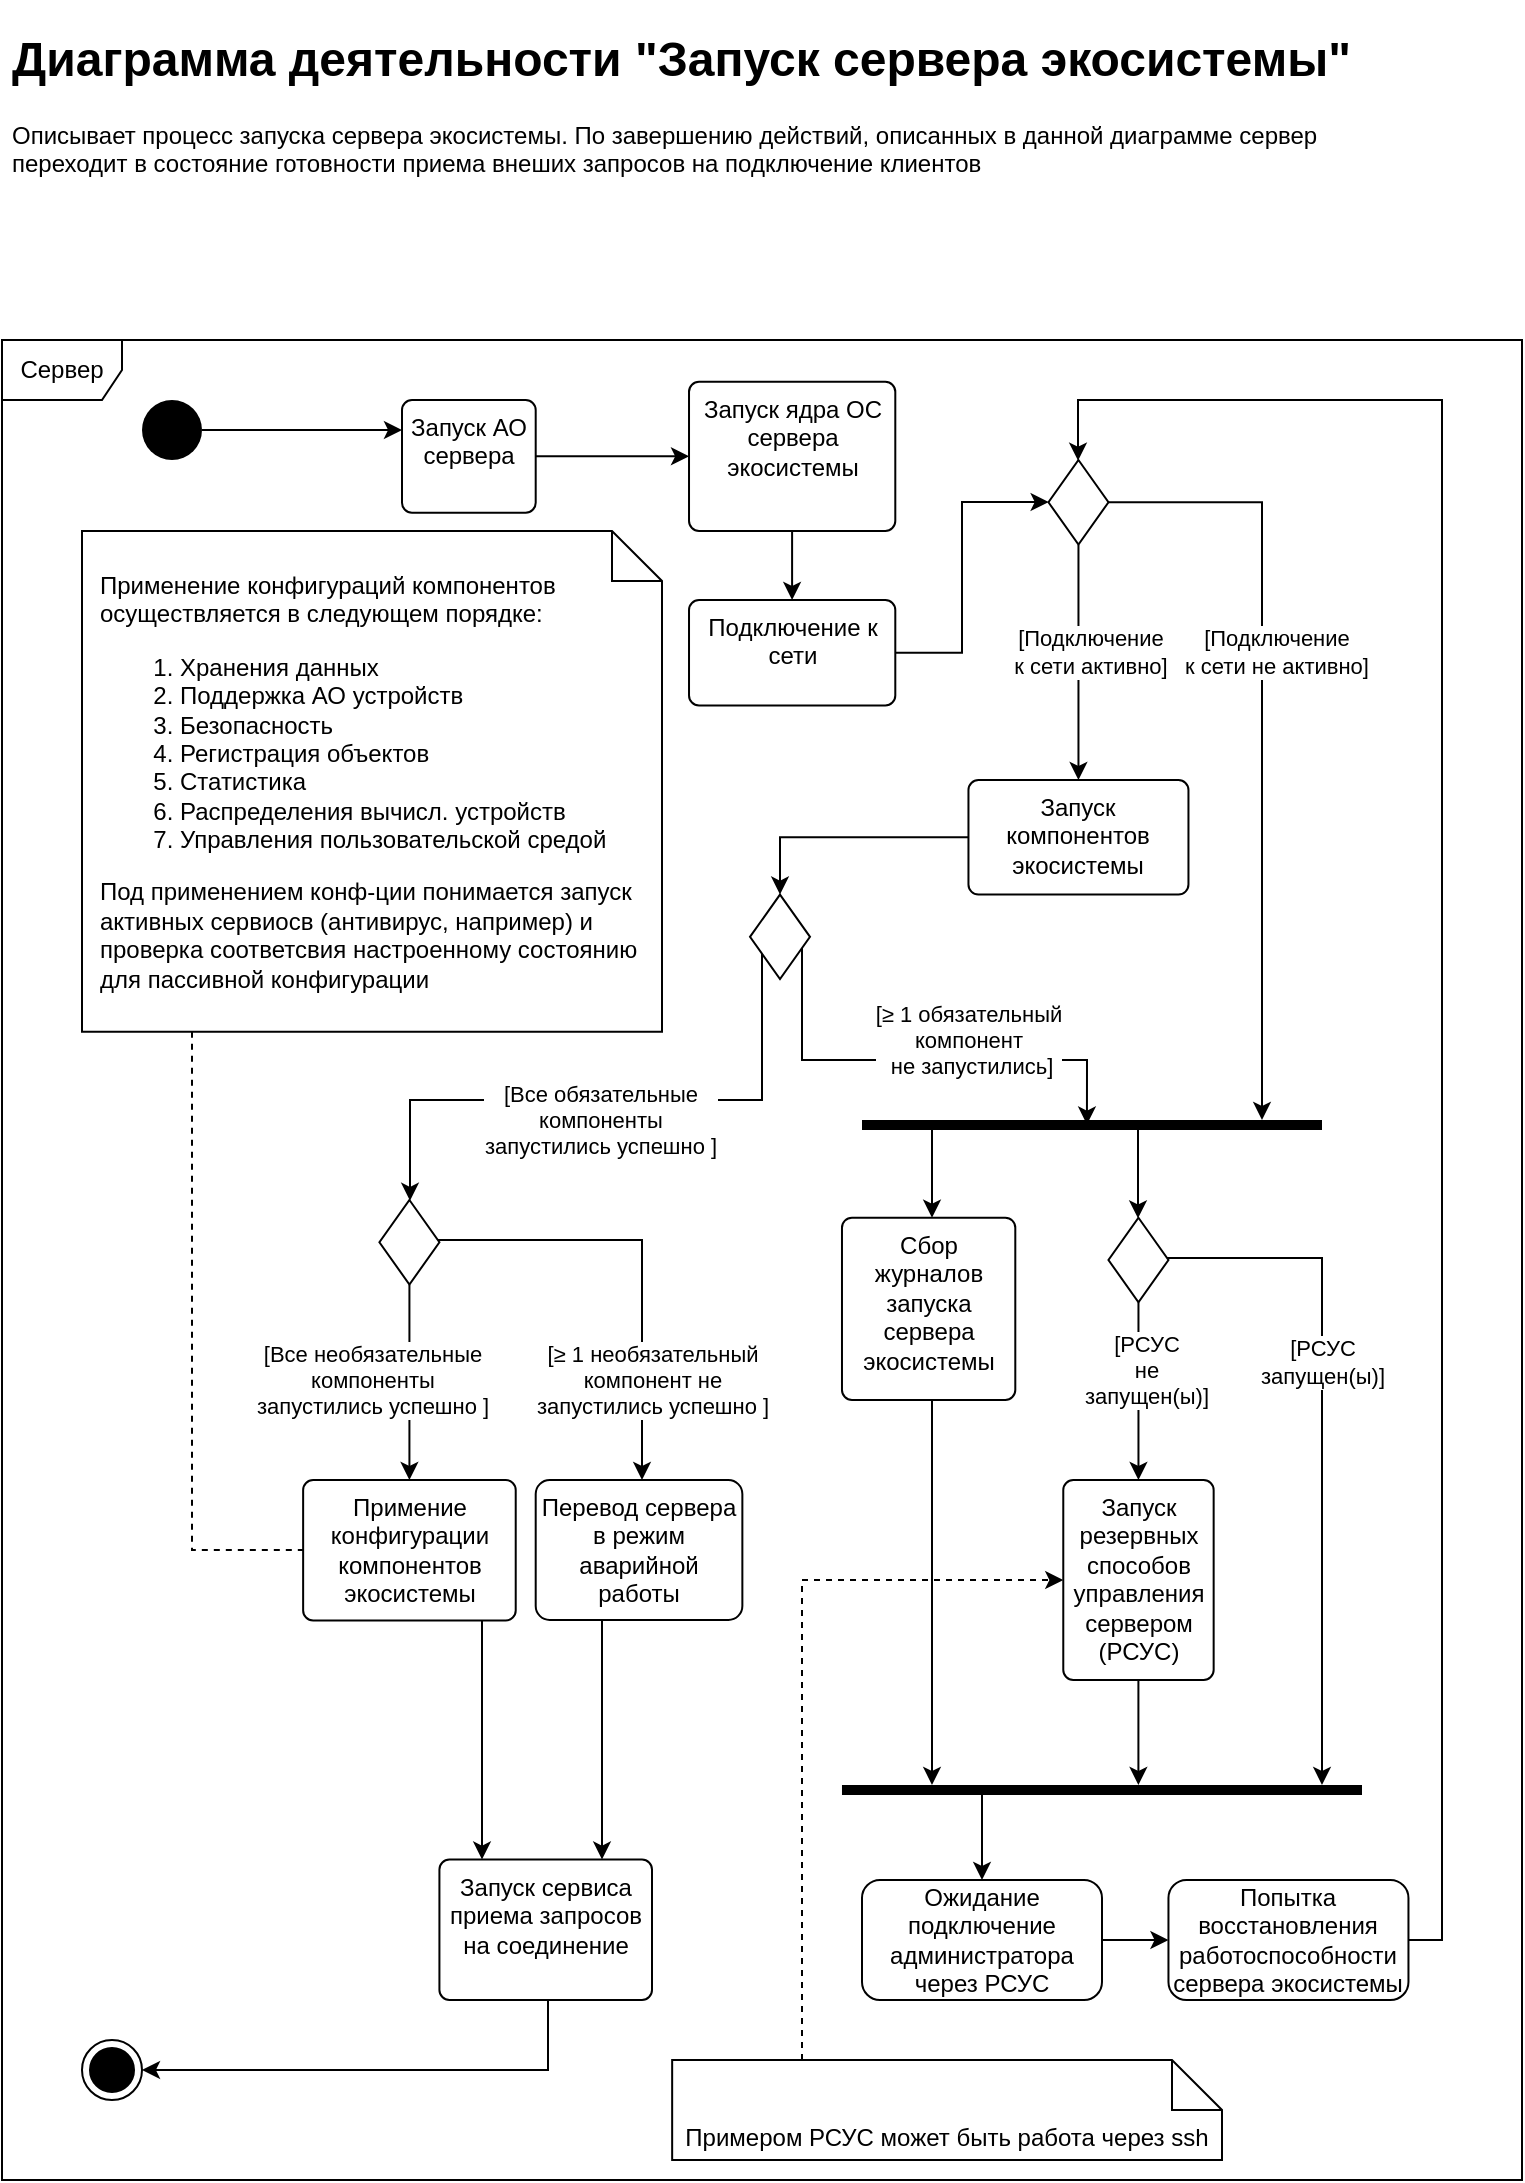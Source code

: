 <mxfile>
    <diagram id="463sbE6QSRMsaVXqrVnA" name="Diagram">
        <mxGraphModel dx="771" dy="226" grid="1" gridSize="10" guides="1" tooltips="1" connect="1" arrows="1" fold="1" page="1" pageScale="1" pageWidth="827" pageHeight="1169" math="0" shadow="0">
            <root>
                <mxCell id="0"/>
                <mxCell id="1" parent="0"/>
                <mxCell id="rrXLT1pJ-hLWZYPC4P-o-2" value="Сервер" style="shape=umlFrame;whiteSpace=wrap;html=1;strokeColor=default;" parent="1" vertex="1">
                    <mxGeometry x="40" y="200" width="760" height="920" as="geometry"/>
                </mxCell>
                <mxCell id="rrXLT1pJ-hLWZYPC4P-o-46" value="" style="ellipse;html=1;shape=endState;fillColor=#000000;strokeColor=#000000;" parent="1" vertex="1">
                    <mxGeometry x="79.999" y="1050" width="30" height="30" as="geometry"/>
                </mxCell>
                <mxCell id="rrXLT1pJ-hLWZYPC4P-o-128" style="edgeStyle=orthogonalEdgeStyle;rounded=0;orthogonalLoop=1;jettySize=auto;html=1;" parent="1" source="rrXLT1pJ-hLWZYPC4P-o-129" target="rrXLT1pJ-hLWZYPC4P-o-7" edge="1">
                    <mxGeometry relative="1" as="geometry">
                        <Array as="points">
                            <mxPoint x="505" y="620"/>
                            <mxPoint x="505" y="620"/>
                        </Array>
                    </mxGeometry>
                </mxCell>
                <mxCell id="rrXLT1pJ-hLWZYPC4P-o-129" value="" style="html=1;points=[];perimeter=orthogonalPerimeter;fillColor=#000000;strokeColor=none;direction=north;" parent="1" vertex="1">
                    <mxGeometry x="470" y="590" width="230" height="5" as="geometry"/>
                </mxCell>
                <mxCell id="rrXLT1pJ-hLWZYPC4P-o-132" style="edgeStyle=orthogonalEdgeStyle;rounded=0;orthogonalLoop=1;jettySize=auto;html=1;" parent="1" source="rrXLT1pJ-hLWZYPC4P-o-133" target="rrXLT1pJ-hLWZYPC4P-o-14" edge="1">
                    <mxGeometry relative="1" as="geometry">
                        <Array as="points">
                            <mxPoint x="530" y="940"/>
                            <mxPoint x="530" y="940"/>
                        </Array>
                    </mxGeometry>
                </mxCell>
                <mxCell id="rrXLT1pJ-hLWZYPC4P-o-133" value="" style="html=1;points=[];perimeter=orthogonalPerimeter;fillColor=#000000;strokeColor=none;direction=north;" parent="1" vertex="1">
                    <mxGeometry x="459.99" y="922.5" width="260.01" height="5" as="geometry"/>
                </mxCell>
                <mxCell id="rrXLT1pJ-hLWZYPC4P-o-134" style="edgeStyle=orthogonalEdgeStyle;rounded=0;orthogonalLoop=1;jettySize=auto;html=1;" parent="1" source="rrXLT1pJ-hLWZYPC4P-o-7" target="rrXLT1pJ-hLWZYPC4P-o-133" edge="1">
                    <mxGeometry relative="1" as="geometry">
                        <Array as="points">
                            <mxPoint x="505" y="870"/>
                            <mxPoint x="505" y="870"/>
                        </Array>
                    </mxGeometry>
                </mxCell>
                <mxCell id="rrXLT1pJ-hLWZYPC4P-o-135" style="edgeStyle=orthogonalEdgeStyle;rounded=0;orthogonalLoop=1;jettySize=auto;html=1;" parent="1" source="rrXLT1pJ-hLWZYPC4P-o-11" target="rrXLT1pJ-hLWZYPC4P-o-133" edge="1">
                    <mxGeometry relative="1" as="geometry">
                        <Array as="points">
                            <mxPoint x="608" y="896"/>
                            <mxPoint x="608" y="896"/>
                        </Array>
                    </mxGeometry>
                </mxCell>
                <mxCell id="rrXLT1pJ-hLWZYPC4P-o-136" value="" style="edgeStyle=orthogonalEdgeStyle;rounded=0;orthogonalLoop=1;jettySize=auto;html=1;endArrow=classic;endFill=1;" parent="1" source="rrXLT1pJ-hLWZYPC4P-o-129" target="rrXLT1pJ-hLWZYPC4P-o-16" edge="1">
                    <mxGeometry relative="1" as="geometry">
                        <mxPoint x="701.65" y="750.043" as="sourcePoint"/>
                        <mxPoint x="573.5" y="750.043" as="targetPoint"/>
                        <Array as="points">
                            <mxPoint x="608" y="620"/>
                            <mxPoint x="608" y="620"/>
                        </Array>
                    </mxGeometry>
                </mxCell>
                <mxCell id="rrXLT1pJ-hLWZYPC4P-o-137" style="edgeStyle=orthogonalEdgeStyle;rounded=0;orthogonalLoop=1;jettySize=auto;html=1;" parent="1" source="rrXLT1pJ-hLWZYPC4P-o-16" target="rrXLT1pJ-hLWZYPC4P-o-133" edge="1">
                    <mxGeometry relative="1" as="geometry">
                        <Array as="points">
                            <mxPoint x="700" y="659"/>
                        </Array>
                    </mxGeometry>
                </mxCell>
                <mxCell id="rrXLT1pJ-hLWZYPC4P-o-138" value="[РСУС&lt;br&gt;запущен(ы)]" style="edgeLabel;html=1;align=center;verticalAlign=middle;resizable=0;points=[];" parent="rrXLT1pJ-hLWZYPC4P-o-137" vertex="1" connectable="0">
                    <mxGeometry x="-0.285" y="-2" relative="1" as="geometry">
                        <mxPoint x="2" y="7" as="offset"/>
                    </mxGeometry>
                </mxCell>
                <mxCell id="rrXLT1pJ-hLWZYPC4P-o-141" value="&lt;h1&gt;Диаграмма деятельности &quot;Запуск сервера экосистемы&quot;&lt;/h1&gt;&lt;div&gt;Описывает процесс запуска сервера экосистемы.&lt;span&gt;&amp;nbsp;По завершению действий, описанных в данной диаграмме сервер переходит в состояние готовности приема внеших запросов на подключение клиентов&lt;/span&gt;&lt;/div&gt;&lt;span style=&quot;text-align: center&quot;&gt;&lt;br&gt;&lt;/span&gt;" style="text;html=1;strokeColor=none;fillColor=none;spacing=5;spacingTop=-20;whiteSpace=wrap;overflow=hidden;rounded=0;fontStyle=0" parent="1" vertex="1">
                    <mxGeometry x="40" y="40" width="680" height="120" as="geometry"/>
                </mxCell>
                <mxCell id="rrXLT1pJ-hLWZYPC4P-o-4" value="Запуск АО сервера" style="html=1;align=center;verticalAlign=top;rounded=1;absoluteArcSize=1;arcSize=10;dashed=0;whiteSpace=wrap;" parent="1" vertex="1">
                    <mxGeometry x="240.0" y="230" width="66.85" height="56.36" as="geometry"/>
                </mxCell>
                <mxCell id="rrXLT1pJ-hLWZYPC4P-o-165" style="edgeStyle=orthogonalEdgeStyle;rounded=0;jumpStyle=arc;orthogonalLoop=1;jettySize=auto;html=1;endArrow=classic;endFill=1;" parent="1" source="rrXLT1pJ-hLWZYPC4P-o-6" target="rrXLT1pJ-hLWZYPC4P-o-163" edge="1">
                    <mxGeometry relative="1" as="geometry">
                        <Array as="points">
                            <mxPoint x="429" y="449"/>
                        </Array>
                    </mxGeometry>
                </mxCell>
                <mxCell id="rrXLT1pJ-hLWZYPC4P-o-6" value="Запуск компонентов экосистемы" style="html=1;align=center;verticalAlign=top;rounded=1;absoluteArcSize=1;arcSize=10;dashed=0;whiteSpace=wrap;" parent="1" vertex="1">
                    <mxGeometry x="523.23" y="420" width="110" height="57.28" as="geometry"/>
                </mxCell>
                <mxCell id="rrXLT1pJ-hLWZYPC4P-o-7" value="Сбор журналов запуска сервера экосистемы" style="html=1;align=center;verticalAlign=top;rounded=1;absoluteArcSize=1;arcSize=10;dashed=0;whiteSpace=wrap;" parent="1" vertex="1">
                    <mxGeometry x="459.99" y="638.86" width="86.66" height="91.14" as="geometry"/>
                </mxCell>
                <mxCell id="rrXLT1pJ-hLWZYPC4P-o-171" value="" style="edgeStyle=orthogonalEdgeStyle;rounded=0;jumpStyle=arc;orthogonalLoop=1;jettySize=auto;html=1;endArrow=classic;endFill=1;" parent="1" source="rrXLT1pJ-hLWZYPC4P-o-8" target="rrXLT1pJ-hLWZYPC4P-o-170" edge="1">
                    <mxGeometry relative="1" as="geometry">
                        <Array as="points">
                            <mxPoint x="360" y="650"/>
                        </Array>
                    </mxGeometry>
                </mxCell>
                <mxCell id="rrXLT1pJ-hLWZYPC4P-o-172" value="[≥ 1&amp;nbsp;необязательный&lt;br&gt;компонент не&lt;br&gt;запустились успешно&amp;nbsp;]" style="edgeLabel;html=1;align=center;verticalAlign=middle;resizable=0;points=[];" parent="rrXLT1pJ-hLWZYPC4P-o-171" vertex="1" connectable="0">
                    <mxGeometry x="0.409" y="-2" relative="1" as="geometry">
                        <mxPoint x="7" y="15" as="offset"/>
                    </mxGeometry>
                </mxCell>
                <mxCell id="rrXLT1pJ-hLWZYPC4P-o-8" value="" style="rhombus;" parent="1" vertex="1">
                    <mxGeometry x="228.71" y="630" width="30" height="42.273" as="geometry"/>
                </mxCell>
                <mxCell id="rrXLT1pJ-hLWZYPC4P-o-161" style="edgeStyle=orthogonalEdgeStyle;rounded=0;orthogonalLoop=1;jettySize=auto;html=1;endArrow=classic;endFill=1;" parent="1" source="rrXLT1pJ-hLWZYPC4P-o-9" target="rrXLT1pJ-hLWZYPC4P-o-4" edge="1">
                    <mxGeometry relative="1" as="geometry">
                        <Array as="points">
                            <mxPoint x="210" y="245"/>
                            <mxPoint x="210" y="245"/>
                        </Array>
                    </mxGeometry>
                </mxCell>
                <mxCell id="rrXLT1pJ-hLWZYPC4P-o-9" value="" style="ellipse;fillColor=#000000;strokeColor=none;" parent="1" vertex="1">
                    <mxGeometry x="110" y="230" width="30" height="30" as="geometry"/>
                </mxCell>
                <mxCell id="rrXLT1pJ-hLWZYPC4P-o-11" value="Запуск резервных способов управления сервером (РСУС)" style="html=1;align=center;verticalAlign=top;rounded=1;absoluteArcSize=1;arcSize=10;dashed=0;whiteSpace=wrap;" parent="1" vertex="1">
                    <mxGeometry x="570.64" y="770" width="75.19" height="100" as="geometry"/>
                </mxCell>
                <mxCell id="rrXLT1pJ-hLWZYPC4P-o-12" value="" style="edgeStyle=orthogonalEdgeStyle;rounded=0;orthogonalLoop=1;jettySize=auto;html=1;" parent="1" source="rrXLT1pJ-hLWZYPC4P-o-8" target="rrXLT1pJ-hLWZYPC4P-o-24" edge="1">
                    <mxGeometry relative="1" as="geometry">
                        <mxPoint x="590.08" y="616.1" as="targetPoint"/>
                        <Array as="points">
                            <mxPoint x="285" y="805"/>
                        </Array>
                    </mxGeometry>
                </mxCell>
                <mxCell id="rrXLT1pJ-hLWZYPC4P-o-13" value="[Все необязательные&lt;br&gt;компоненты&lt;br&gt;запустились успешно&amp;nbsp;]" style="edgeLabel;html=1;align=center;verticalAlign=middle;resizable=0;points=[];" parent="rrXLT1pJ-hLWZYPC4P-o-12" vertex="1" connectable="0">
                    <mxGeometry x="0.199" y="3" relative="1" as="geometry">
                        <mxPoint x="-22" y="-11" as="offset"/>
                    </mxGeometry>
                </mxCell>
                <mxCell id="3" value="" style="edgeStyle=none;html=1;" parent="1" source="rrXLT1pJ-hLWZYPC4P-o-14" target="2" edge="1">
                    <mxGeometry relative="1" as="geometry"/>
                </mxCell>
                <mxCell id="rrXLT1pJ-hLWZYPC4P-o-14" value="Ожидание подключение администратора через РСУС" style="whiteSpace=wrap;html=1;rounded=1;" parent="1" vertex="1">
                    <mxGeometry x="470.0" y="969.996" width="120" height="60" as="geometry"/>
                </mxCell>
                <mxCell id="rrXLT1pJ-hLWZYPC4P-o-15" style="edgeStyle=orthogonalEdgeStyle;rounded=0;orthogonalLoop=1;jettySize=auto;html=1;" parent="1" source="2" target="rrXLT1pJ-hLWZYPC4P-o-157" edge="1">
                    <mxGeometry relative="1" as="geometry">
                        <Array as="points">
                            <mxPoint x="760" y="1000"/>
                            <mxPoint x="760" y="230"/>
                            <mxPoint x="578" y="230"/>
                        </Array>
                    </mxGeometry>
                </mxCell>
                <mxCell id="rrXLT1pJ-hLWZYPC4P-o-16" value="" style="rhombus;" parent="1" vertex="1">
                    <mxGeometry x="593.23" y="638.86" width="30" height="42.273" as="geometry"/>
                </mxCell>
                <mxCell id="rrXLT1pJ-hLWZYPC4P-o-17" style="edgeStyle=orthogonalEdgeStyle;rounded=0;orthogonalLoop=1;jettySize=auto;html=1;startArrow=none;" parent="1" source="rrXLT1pJ-hLWZYPC4P-o-16" target="rrXLT1pJ-hLWZYPC4P-o-11" edge="1">
                    <mxGeometry relative="1" as="geometry"/>
                </mxCell>
                <mxCell id="rrXLT1pJ-hLWZYPC4P-o-18" value="[РСУС &lt;br&gt;не&lt;br&gt;запущен(ы)]" style="edgeLabel;html=1;align=center;verticalAlign=middle;resizable=0;points=[];" parent="rrXLT1pJ-hLWZYPC4P-o-17" vertex="1" connectable="0">
                    <mxGeometry x="-0.254" relative="1" as="geometry">
                        <mxPoint x="4" y="1" as="offset"/>
                    </mxGeometry>
                </mxCell>
                <mxCell id="rrXLT1pJ-hLWZYPC4P-o-19" value="" style="edgeStyle=orthogonalEdgeStyle;rounded=0;orthogonalLoop=1;jettySize=auto;html=1;endArrow=classic;endFill=1;" parent="1" source="rrXLT1pJ-hLWZYPC4P-o-20" target="rrXLT1pJ-hLWZYPC4P-o-23" edge="1">
                    <mxGeometry relative="1" as="geometry"/>
                </mxCell>
                <mxCell id="rrXLT1pJ-hLWZYPC4P-o-20" value="Запуск ядра ОС сервера экосистемы" style="html=1;align=center;verticalAlign=top;rounded=1;absoluteArcSize=1;arcSize=10;dashed=0;whiteSpace=wrap;" parent="1" vertex="1">
                    <mxGeometry x="383.51" y="220.91" width="103.14" height="74.55" as="geometry"/>
                </mxCell>
                <mxCell id="rrXLT1pJ-hLWZYPC4P-o-21" value="" style="edgeStyle=orthogonalEdgeStyle;rounded=0;orthogonalLoop=1;jettySize=auto;html=1;" parent="1" source="rrXLT1pJ-hLWZYPC4P-o-4" target="rrXLT1pJ-hLWZYPC4P-o-20" edge="1">
                    <mxGeometry relative="1" as="geometry"/>
                </mxCell>
                <mxCell id="rrXLT1pJ-hLWZYPC4P-o-149" value="" style="edgeStyle=orthogonalEdgeStyle;rounded=0;orthogonalLoop=1;jettySize=auto;html=1;endArrow=classic;endFill=1;" parent="1" source="rrXLT1pJ-hLWZYPC4P-o-23" target="rrXLT1pJ-hLWZYPC4P-o-157" edge="1">
                    <mxGeometry relative="1" as="geometry">
                        <mxPoint x="525" y="306.36" as="targetPoint"/>
                        <Array as="points">
                            <mxPoint x="520" y="356"/>
                            <mxPoint x="520" y="281"/>
                        </Array>
                    </mxGeometry>
                </mxCell>
                <mxCell id="rrXLT1pJ-hLWZYPC4P-o-23" value="Подключение к сети" style="html=1;align=center;verticalAlign=top;rounded=1;absoluteArcSize=1;arcSize=10;dashed=0;whiteSpace=wrap;" parent="1" vertex="1">
                    <mxGeometry x="383.51" y="330" width="103.14" height="52.73" as="geometry"/>
                </mxCell>
                <mxCell id="rrXLT1pJ-hLWZYPC4P-o-145" value="" style="edgeStyle=orthogonalEdgeStyle;rounded=0;orthogonalLoop=1;jettySize=auto;html=1;endArrow=classic;endFill=1;" parent="1" source="rrXLT1pJ-hLWZYPC4P-o-24" target="rrXLT1pJ-hLWZYPC4P-o-144" edge="1">
                    <mxGeometry relative="1" as="geometry">
                        <Array as="points">
                            <mxPoint x="280" y="860"/>
                            <mxPoint x="280" y="860"/>
                        </Array>
                    </mxGeometry>
                </mxCell>
                <mxCell id="rrXLT1pJ-hLWZYPC4P-o-24" value="Примение конфигурации компонентов экосистемы" style="html=1;align=center;verticalAlign=top;rounded=1;absoluteArcSize=1;arcSize=10;dashed=0;whiteSpace=wrap;" parent="1" vertex="1">
                    <mxGeometry x="190.57" y="770" width="106.29" height="70.23" as="geometry"/>
                </mxCell>
                <mxCell id="rrXLT1pJ-hLWZYPC4P-o-25" style="edgeStyle=orthogonalEdgeStyle;rounded=0;orthogonalLoop=1;jettySize=auto;html=1;endArrow=none;endFill=0;dashed=1;" parent="1" source="rrXLT1pJ-hLWZYPC4P-o-26" target="rrXLT1pJ-hLWZYPC4P-o-24" edge="1">
                    <mxGeometry relative="1" as="geometry">
                        <Array as="points">
                            <mxPoint x="135" y="805"/>
                        </Array>
                    </mxGeometry>
                </mxCell>
                <mxCell id="rrXLT1pJ-hLWZYPC4P-o-26" value="&lt;div style=&quot;text-align: left;&quot;&gt;&lt;span style=&quot;background-color: initial;&quot;&gt;Применение конфигураций компонентов осуществляется в следующем порядке:&amp;nbsp;&lt;/span&gt;&lt;/div&gt;&lt;div style=&quot;text-align: left;&quot;&gt;&lt;ol&gt;&lt;li&gt;&lt;span style=&quot;background-color: initial;&quot;&gt;Хранения данных&lt;/span&gt;&lt;/li&gt;&lt;li&gt;Поддержка АО устройств&lt;/li&gt;&lt;li&gt;Безопасность&lt;/li&gt;&lt;li&gt;Регистрация объектов&lt;/li&gt;&lt;li&gt;Статистика&lt;/li&gt;&lt;li&gt;Распределения вычисл. устройств&lt;/li&gt;&lt;li&gt;Управления пользовательской средой&lt;/li&gt;&lt;/ol&gt;&lt;div&gt;Под применением конф-ции понимается запуск активных сервиосв (антивирус, например) и проверка соответсвия настроенному состоянию для пассивной конфигурации&lt;/div&gt;&lt;/div&gt;" style="shape=note2;boundedLbl=1;html=1;size=25;verticalAlign=middle;align=center;rounded=1;whiteSpace=wrap;spacingLeft=8;" parent="1" vertex="1">
                    <mxGeometry x="80" y="295.46" width="290" height="250.45" as="geometry"/>
                </mxCell>
                <mxCell id="rrXLT1pJ-hLWZYPC4P-o-147" style="edgeStyle=orthogonalEdgeStyle;rounded=0;orthogonalLoop=1;jettySize=auto;html=1;endArrow=classic;endFill=1;" parent="1" source="rrXLT1pJ-hLWZYPC4P-o-144" target="rrXLT1pJ-hLWZYPC4P-o-46" edge="1">
                    <mxGeometry relative="1" as="geometry">
                        <Array as="points">
                            <mxPoint x="313" y="1065"/>
                        </Array>
                    </mxGeometry>
                </mxCell>
                <mxCell id="rrXLT1pJ-hLWZYPC4P-o-144" value="Запуск сервиса приема запросов на соединение" style="html=1;align=center;verticalAlign=top;rounded=1;absoluteArcSize=1;arcSize=10;dashed=0;whiteSpace=wrap;" parent="1" vertex="1">
                    <mxGeometry x="258.71" y="959.77" width="106.29" height="70.23" as="geometry"/>
                </mxCell>
                <mxCell id="rrXLT1pJ-hLWZYPC4P-o-151" value="" style="edgeStyle=orthogonalEdgeStyle;rounded=0;orthogonalLoop=1;jettySize=auto;html=1;endArrow=classic;endFill=1;" parent="1" source="rrXLT1pJ-hLWZYPC4P-o-157" target="rrXLT1pJ-hLWZYPC4P-o-6" edge="1">
                    <mxGeometry relative="1" as="geometry">
                        <mxPoint x="539.995" y="283.188" as="sourcePoint"/>
                        <mxPoint x="750.048" y="310" as="targetPoint"/>
                        <Array as="points">
                            <mxPoint x="570" y="283"/>
                        </Array>
                    </mxGeometry>
                </mxCell>
                <mxCell id="rrXLT1pJ-hLWZYPC4P-o-152" value="[Подключение &lt;br&gt;к сети активно]" style="edgeLabel;html=1;align=center;verticalAlign=middle;resizable=0;points=[];" parent="rrXLT1pJ-hLWZYPC4P-o-151" vertex="1" connectable="0">
                    <mxGeometry x="-0.098" relative="1" as="geometry">
                        <mxPoint x="6" as="offset"/>
                    </mxGeometry>
                </mxCell>
                <mxCell id="rrXLT1pJ-hLWZYPC4P-o-154" value="" style="edgeStyle=orthogonalEdgeStyle;rounded=0;orthogonalLoop=1;jettySize=auto;html=1;endArrow=classic;endFill=1;jumpStyle=arc;" parent="1" source="rrXLT1pJ-hLWZYPC4P-o-157" target="rrXLT1pJ-hLWZYPC4P-o-129" edge="1">
                    <mxGeometry relative="1" as="geometry">
                        <mxPoint x="525" y="260" as="sourcePoint"/>
                        <mxPoint x="680" y="240" as="targetPoint"/>
                        <Array as="points">
                            <mxPoint x="670" y="281"/>
                        </Array>
                    </mxGeometry>
                </mxCell>
                <mxCell id="rrXLT1pJ-hLWZYPC4P-o-155" value="[Подключение&lt;br&gt;к сети не активно]" style="edgeLabel;html=1;align=center;verticalAlign=middle;resizable=0;points=[];" parent="rrXLT1pJ-hLWZYPC4P-o-154" vertex="1" connectable="0">
                    <mxGeometry x="0.041" y="2" relative="1" as="geometry">
                        <mxPoint x="5" y="-49" as="offset"/>
                    </mxGeometry>
                </mxCell>
                <mxCell id="rrXLT1pJ-hLWZYPC4P-o-157" value="" style="rhombus;" parent="1" vertex="1">
                    <mxGeometry x="563.23" y="260" width="30" height="42.273" as="geometry"/>
                </mxCell>
                <mxCell id="rrXLT1pJ-hLWZYPC4P-o-166" style="edgeStyle=orthogonalEdgeStyle;rounded=0;jumpStyle=arc;orthogonalLoop=1;jettySize=auto;html=1;entryX=0.548;entryY=0.489;entryDx=0;entryDy=0;entryPerimeter=0;endArrow=classic;endFill=1;" parent="1" source="rrXLT1pJ-hLWZYPC4P-o-163" target="rrXLT1pJ-hLWZYPC4P-o-129" edge="1">
                    <mxGeometry relative="1" as="geometry">
                        <Array as="points">
                            <mxPoint x="440" y="560"/>
                            <mxPoint x="583" y="560"/>
                        </Array>
                    </mxGeometry>
                </mxCell>
                <mxCell id="rrXLT1pJ-hLWZYPC4P-o-167" value="[≥ 1 обязательный&lt;br&gt;компонент&lt;br&gt;&amp;nbsp;не запустились]" style="edgeLabel;html=1;align=center;verticalAlign=middle;resizable=0;points=[];" parent="rrXLT1pJ-hLWZYPC4P-o-166" vertex="1" connectable="0">
                    <mxGeometry x="-0.576" y="4" relative="1" as="geometry">
                        <mxPoint x="79" y="-3" as="offset"/>
                    </mxGeometry>
                </mxCell>
                <mxCell id="rrXLT1pJ-hLWZYPC4P-o-168" style="edgeStyle=orthogonalEdgeStyle;rounded=0;jumpStyle=arc;orthogonalLoop=1;jettySize=auto;html=1;endArrow=classic;endFill=1;" parent="1" source="rrXLT1pJ-hLWZYPC4P-o-163" target="rrXLT1pJ-hLWZYPC4P-o-8" edge="1">
                    <mxGeometry relative="1" as="geometry">
                        <Array as="points">
                            <mxPoint x="420" y="580"/>
                            <mxPoint x="244" y="580"/>
                        </Array>
                    </mxGeometry>
                </mxCell>
                <mxCell id="rrXLT1pJ-hLWZYPC4P-o-169" value="[Все обязательные &lt;br&gt;компоненты&lt;br&gt;запустились успешно&amp;nbsp;]" style="edgeLabel;html=1;align=center;verticalAlign=middle;resizable=0;points=[];" parent="rrXLT1pJ-hLWZYPC4P-o-168" vertex="1" connectable="0">
                    <mxGeometry x="-0.154" y="-1" relative="1" as="geometry">
                        <mxPoint x="-28" y="11" as="offset"/>
                    </mxGeometry>
                </mxCell>
                <mxCell id="rrXLT1pJ-hLWZYPC4P-o-163" value="" style="rhombus;" parent="1" vertex="1">
                    <mxGeometry x="414.0" y="477.28" width="30" height="42.273" as="geometry"/>
                </mxCell>
                <mxCell id="rrXLT1pJ-hLWZYPC4P-o-173" style="edgeStyle=orthogonalEdgeStyle;rounded=0;jumpStyle=arc;orthogonalLoop=1;jettySize=auto;html=1;endArrow=classic;endFill=1;" parent="1" source="rrXLT1pJ-hLWZYPC4P-o-170" target="rrXLT1pJ-hLWZYPC4P-o-144" edge="1">
                    <mxGeometry relative="1" as="geometry">
                        <Array as="points">
                            <mxPoint x="340" y="880"/>
                            <mxPoint x="340" y="880"/>
                        </Array>
                    </mxGeometry>
                </mxCell>
                <mxCell id="rrXLT1pJ-hLWZYPC4P-o-170" value="Перевод сервера в режим аварийной работы" style="whiteSpace=wrap;html=1;rounded=1;arcSize=10;" parent="1" vertex="1">
                    <mxGeometry x="306.85" y="770" width="103.33" height="70" as="geometry"/>
                </mxCell>
                <mxCell id="2" value="&lt;span&gt;Попытка восстановления работоспособности сервера экосистемы&lt;/span&gt;" style="whiteSpace=wrap;html=1;rounded=1;" parent="1" vertex="1">
                    <mxGeometry x="623.23" y="969.996" width="120" height="60" as="geometry"/>
                </mxCell>
                <mxCell id="6" style="edgeStyle=orthogonalEdgeStyle;html=1;entryX=0;entryY=0.5;entryDx=0;entryDy=0;strokeColor=#000000;dashed=1;rounded=0;" parent="1" edge="1">
                    <mxGeometry relative="1" as="geometry">
                        <Array as="points">
                            <mxPoint x="440" y="820"/>
                        </Array>
                        <mxPoint x="440" y="1060" as="sourcePoint"/>
                        <mxPoint x="570.64" y="820" as="targetPoint"/>
                    </mxGeometry>
                </mxCell>
                <mxCell id="5" value="Примером РСУС может быть работа через ssh" style="shape=note2;boundedLbl=1;whiteSpace=wrap;html=1;size=25;verticalAlign=top;align=center;" parent="1" vertex="1">
                    <mxGeometry x="375.08" y="1060" width="274.92" height="50" as="geometry"/>
                </mxCell>
            </root>
        </mxGraphModel>
    </diagram>
</mxfile>
